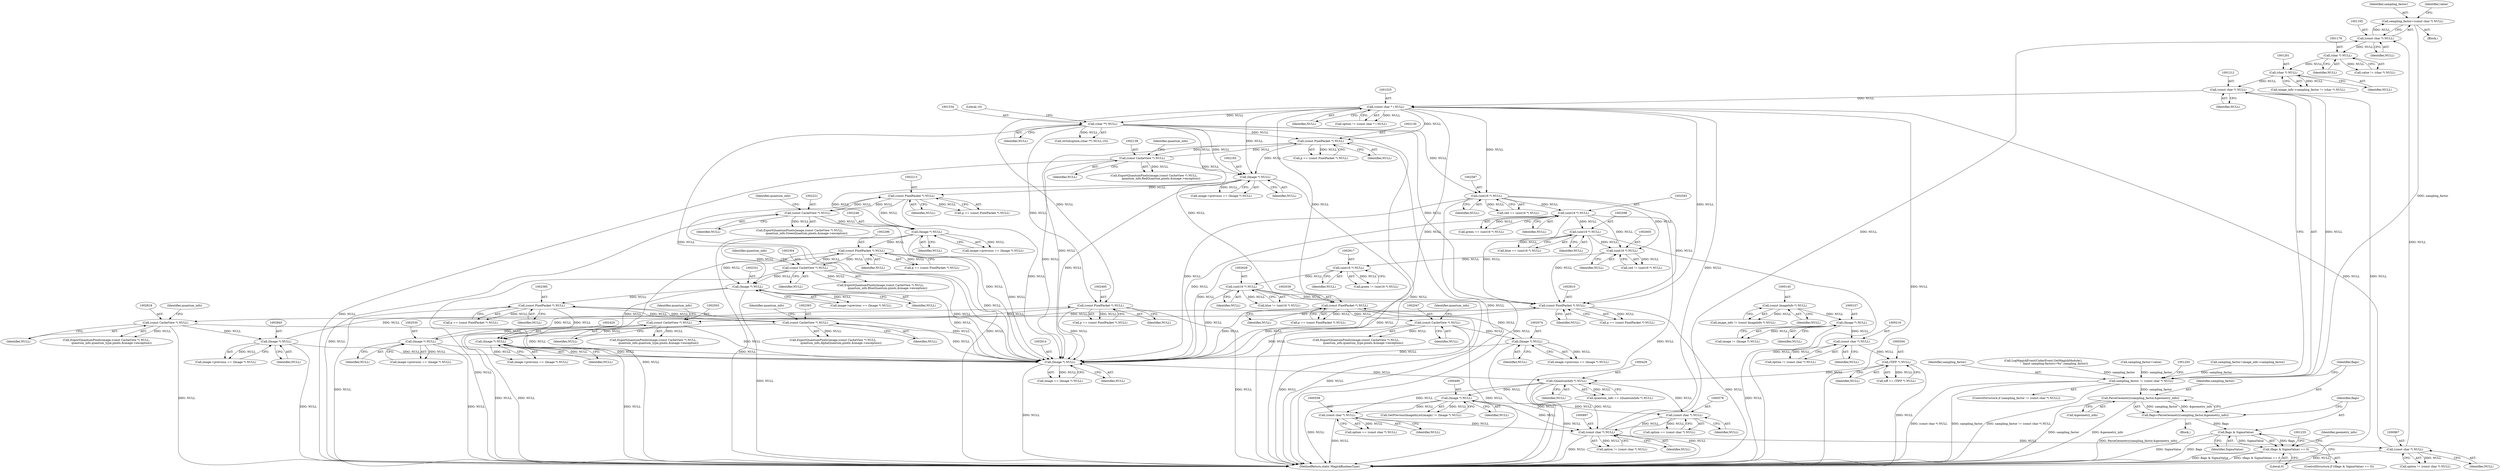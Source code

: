 digraph "0_ImageMagick6_3c53413eb544cc567309b4c86485eae43e956112@pointer" {
"1001162" [label="(Call,sampling_factor=(const char *) NULL)"];
"1001164" [label="(Call,(const char *) NULL)"];
"1000896" [label="(Call,(const char *) NULL)"];
"1000577" [label="(Call,(const char *) NULL)"];
"1000425" [label="(Call,(QuantumInfo *) NULL)"];
"1002913" [label="(Call,(Image *) NULL)"];
"1002628" [label="(Call,(uint16 *) NULL)"];
"1002616" [label="(Call,(uint16 *) NULL)"];
"1002604" [label="(Call,(uint16 *) NULL)"];
"1002597" [label="(Call,(uint16 *) NULL)"];
"1002592" [label="(Call,(uint16 *) NULL)"];
"1002586" [label="(Call,(uint16 *) NULL)"];
"1001533" [label="(Call,(char **) NULL)"];
"1001524" [label="(Call,(const char * ) NULL)"];
"1001211" [label="(Call,(const char *) NULL)"];
"1001200" [label="(Call,(char *) NULL)"];
"1001175" [label="(Call,(char *) NULL)"];
"1000966" [label="(Call,(const char *) NULL)"];
"1002494" [label="(Call,(const PixelPacket *) NULL)"];
"1002529" [label="(Call,(Image *) NULL)"];
"1002502" [label="(Call,(const CacheView *) NULL)"];
"1002220" [label="(Call,(const CacheView *) NULL)"];
"1002212" [label="(Call,(const PixelPacket *) NULL)"];
"1002164" [label="(Call,(Image *) NULL)"];
"1002129" [label="(Call,(const PixelPacket *) NULL)"];
"1002137" [label="(Call,(const CacheView *) NULL)"];
"1002046" [label="(Call,(const CacheView *) NULL)"];
"1002038" [label="(Call,(const PixelPacket *) NULL)"];
"1002073" [label="(Call,(Image *) NULL)"];
"1002295" [label="(Call,(const PixelPacket *) NULL)"];
"1002247" [label="(Call,(Image *) NULL)"];
"1002303" [label="(Call,(const CacheView *) NULL)"];
"1002419" [label="(Call,(Image *) NULL)"];
"1002384" [label="(Call,(const PixelPacket *) NULL)"];
"1002392" [label="(Call,(const CacheView *) NULL)"];
"1002330" [label="(Call,(Image *) NULL)"];
"1002809" [label="(Call,(const PixelPacket *) NULL)"];
"1002844" [label="(Call,(Image *) NULL)"];
"1002817" [label="(Call,(const CacheView *) NULL)"];
"1000303" [label="(Call,(TIFF *) NULL)"];
"1000215" [label="(Call,(const char *) NULL)"];
"1000156" [label="(Call,(Image *) NULL)"];
"1000144" [label="(Call,(const ImageInfo *) NULL)"];
"1000489" [label="(Call,(Image *) NULL)"];
"1000557" [label="(Call,(const char *) NULL)"];
"1001209" [label="(Call,sampling_factor != (const char *) NULL)"];
"1001217" [label="(Call,ParseGeometry(sampling_factor,&geometry_info))"];
"1001215" [label="(Call,flags=ParseGeometry(sampling_factor,&geometry_info))"];
"1001223" [label="(Call,flags & SigmaValue)"];
"1001222" [label="(Call,(flags & SigmaValue) == 0)"];
"1001229" [label="(Identifier,geometry_info)"];
"1001211" [label="(Call,(const char *) NULL)"];
"1000575" [label="(Call,option == (const char *) NULL)"];
"1002505" [label="(Identifier,quantum_info)"];
"1002504" [label="(Identifier,NULL)"];
"1002382" [label="(Call,p == (const PixelPacket *) NULL)"];
"1002332" [label="(Identifier,NULL)"];
"1002301" [label="(Call,ExportQuantumPixels(image,(const CacheView *) NULL,\n                quantum_info,BlueQuantum,pixels,&image->exception))"];
"1002049" [label="(Identifier,quantum_info)"];
"1000154" [label="(Call,image != (Image *) NULL)"];
"1002811" [label="(Identifier,NULL)"];
"1002131" [label="(Identifier,NULL)"];
"1000555" [label="(Call,option == (const char *) NULL)"];
"1002210" [label="(Call,p == (const PixelPacket *) NULL)"];
"1001225" [label="(Identifier,SigmaValue)"];
"1002330" [label="(Call,(Image *) NULL)"];
"1001208" [label="(ControlStructure,if (sampling_factor != (const char *) NULL))"];
"1001536" [label="(Literal,10)"];
"1002223" [label="(Identifier,quantum_info)"];
"1001226" [label="(Literal,0)"];
"1002807" [label="(Call,p == (const PixelPacket *) NULL)"];
"1000301" [label="(Call,tiff == (TIFF *) NULL)"];
"1000142" [label="(Call,image_info != (const ImageInfo *) NULL)"];
"1002525" [label="(Call,image->previous == (Image *) NULL)"];
"1002140" [label="(Identifier,quantum_info)"];
"1002948" [label="(MethodReturn,static MagickBooleanType)"];
"1002137" [label="(Call,(const CacheView *) NULL)"];
"1002584" [label="(Call,red == (uint16 *) NULL)"];
"1000486" [label="(Call,GetPreviousImageInList(image) != (Image *) NULL)"];
"1002384" [label="(Call,(const PixelPacket *) NULL)"];
"1002212" [label="(Call,(const PixelPacket *) NULL)"];
"1001163" [label="(Identifier,sampling_factor)"];
"1002595" [label="(Call,blue == (uint16 *) NULL)"];
"1002419" [label="(Call,(Image *) NULL)"];
"1001535" [label="(Identifier,NULL)"];
"1002249" [label="(Identifier,NULL)"];
"1000146" [label="(Identifier,NULL)"];
"1001202" [label="(Identifier,NULL)"];
"1002590" [label="(Call,green == (uint16 *) NULL)"];
"1001214" [label="(Block,)"];
"1002911" [label="(Call,image == (Image *) NULL)"];
"1001203" [label="(Call,sampling_factor=image_info->sampling_factor)"];
"1000305" [label="(Identifier,NULL)"];
"1002840" [label="(Call,image->previous == (Image *) NULL)"];
"1002492" [label="(Call,p == (const PixelPacket *) NULL)"];
"1000577" [label="(Call,(const char *) NULL)"];
"1000559" [label="(Identifier,NULL)"];
"1002809" [label="(Call,(const PixelPacket *) NULL)"];
"1002913" [label="(Call,(Image *) NULL)"];
"1002630" [label="(Identifier,NULL)"];
"1002390" [label="(Call,ExportQuantumPixels(image,(const CacheView *) NULL,\n                  quantum_info,AlphaQuantum,pixels,&image->exception))"];
"1001158" [label="(Block,)"];
"1002395" [label="(Identifier,quantum_info)"];
"1001210" [label="(Identifier,sampling_factor)"];
"1001524" [label="(Call,(const char * ) NULL)"];
"1000896" [label="(Call,(const char *) NULL)"];
"1001216" [label="(Identifier,flags)"];
"1002040" [label="(Identifier,NULL)"];
"1000968" [label="(Identifier,NULL)"];
"1001531" [label="(Call,strtol(option,(char **) NULL,10))"];
"1001173" [label="(Call,value != (char *) NULL)"];
"1000966" [label="(Call,(const char *) NULL)"];
"1002044" [label="(Call,ExportQuantumPixels(image,(const CacheView *) NULL,\n                quantum_info,quantum_type,pixels,&image->exception))"];
"1000213" [label="(Call,option != (const char *) NULL)"];
"1002592" [label="(Call,(uint16 *) NULL)"];
"1000898" [label="(Identifier,NULL)"];
"1001526" [label="(Identifier,NULL)"];
"1002220" [label="(Call,(const CacheView *) NULL)"];
"1002243" [label="(Call,image->previous == (Image *) NULL)"];
"1001533" [label="(Call,(char **) NULL)"];
"1002075" [label="(Identifier,NULL)"];
"1002303" [label="(Call,(const CacheView *) NULL)"];
"1002844" [label="(Call,(Image *) NULL)"];
"1002135" [label="(Call,ExportQuantumPixels(image,(const CacheView *) NULL,\n                quantum_info,RedQuantum,pixels,&image->exception))"];
"1001223" [label="(Call,flags & SigmaValue)"];
"1000158" [label="(Identifier,NULL)"];
"1002127" [label="(Call,p == (const PixelPacket *) NULL)"];
"1002616" [label="(Call,(uint16 *) NULL)"];
"1001190" [label="(Call,LogMagickEvent(CoderEvent,GetMagickModule(),\n                        \"  Input sampling-factors=%s\",sampling_factor))"];
"1002247" [label="(Call,(Image *) NULL)"];
"1002604" [label="(Call,(uint16 *) NULL)"];
"1002586" [label="(Call,(uint16 *) NULL)"];
"1002915" [label="(Identifier,NULL)"];
"1002073" [label="(Call,(Image *) NULL)"];
"1001219" [label="(Call,&geometry_info)"];
"1002421" [label="(Identifier,NULL)"];
"1002386" [label="(Identifier,NULL)"];
"1002626" [label="(Call,blue != (uint16 *) NULL)"];
"1001522" [label="(Call,option != (const char * ) NULL)"];
"1002531" [label="(Identifier,NULL)"];
"1000427" [label="(Identifier,NULL)"];
"1002500" [label="(Call,ExportQuantumPixels(image,(const CacheView *) NULL,\n            quantum_info,quantum_type,pixels,&image->exception))"];
"1002129" [label="(Call,(const PixelPacket *) NULL)"];
"1001168" [label="(Identifier,value)"];
"1002588" [label="(Identifier,NULL)"];
"1001218" [label="(Identifier,sampling_factor)"];
"1002139" [label="(Identifier,NULL)"];
"1002069" [label="(Call,image->previous == (Image *) NULL)"];
"1000894" [label="(Call,option != (const char *) NULL)"];
"1002502" [label="(Call,(const CacheView *) NULL)"];
"1000423" [label="(Call,quantum_info == (QuantumInfo *) NULL)"];
"1002494" [label="(Call,(const PixelPacket *) NULL)"];
"1001213" [label="(Identifier,NULL)"];
"1002306" [label="(Identifier,quantum_info)"];
"1002297" [label="(Identifier,NULL)"];
"1000425" [label="(Call,(QuantumInfo *) NULL)"];
"1002305" [label="(Identifier,NULL)"];
"1002618" [label="(Identifier,NULL)"];
"1002222" [label="(Identifier,NULL)"];
"1001200" [label="(Call,(char *) NULL)"];
"1002048" [label="(Identifier,NULL)"];
"1001166" [label="(Identifier,NULL)"];
"1002214" [label="(Identifier,NULL)"];
"1002820" [label="(Identifier,quantum_info)"];
"1002295" [label="(Call,(const PixelPacket *) NULL)"];
"1002164" [label="(Call,(Image *) NULL)"];
"1002415" [label="(Call,image->previous == (Image *) NULL)"];
"1000215" [label="(Call,(const char *) NULL)"];
"1002819" [label="(Identifier,NULL)"];
"1001224" [label="(Identifier,flags)"];
"1002529" [label="(Call,(Image *) NULL)"];
"1002160" [label="(Call,image->previous == (Image *) NULL)"];
"1000303" [label="(Call,(TIFF *) NULL)"];
"1002326" [label="(Call,image->previous == (Image *) NULL)"];
"1002599" [label="(Identifier,NULL)"];
"1002218" [label="(Call,ExportQuantumPixels(image,(const CacheView *) NULL,\n                quantum_info,GreenQuantum,pixels,&image->exception))"];
"1000217" [label="(Identifier,NULL)"];
"1002293" [label="(Call,p == (const PixelPacket *) NULL)"];
"1000579" [label="(Identifier,NULL)"];
"1001179" [label="(Call,sampling_factor=value)"];
"1001217" [label="(Call,ParseGeometry(sampling_factor,&geometry_info))"];
"1001196" [label="(Call,image_info->sampling_factor != (char *) NULL)"];
"1001164" [label="(Call,(const char *) NULL)"];
"1002594" [label="(Identifier,NULL)"];
"1002606" [label="(Identifier,NULL)"];
"1002815" [label="(Call,ExportQuantumPixels(image,(const CacheView *) NULL,\n            quantum_info,quantum_type,pixels,&image->exception))"];
"1001222" [label="(Call,(flags & SigmaValue) == 0)"];
"1002036" [label="(Call,p == (const PixelPacket *) NULL)"];
"1000156" [label="(Call,(Image *) NULL)"];
"1002614" [label="(Call,green != (uint16 *) NULL)"];
"1000491" [label="(Identifier,NULL)"];
"1001209" [label="(Call,sampling_factor != (const char *) NULL)"];
"1002846" [label="(Identifier,NULL)"];
"1001215" [label="(Call,flags=ParseGeometry(sampling_factor,&geometry_info))"];
"1000557" [label="(Call,(const char *) NULL)"];
"1002817" [label="(Call,(const CacheView *) NULL)"];
"1001177" [label="(Identifier,NULL)"];
"1002628" [label="(Call,(uint16 *) NULL)"];
"1002496" [label="(Identifier,NULL)"];
"1002166" [label="(Identifier,NULL)"];
"1002038" [label="(Call,(const PixelPacket *) NULL)"];
"1002394" [label="(Identifier,NULL)"];
"1002392" [label="(Call,(const CacheView *) NULL)"];
"1002597" [label="(Call,(uint16 *) NULL)"];
"1000144" [label="(Call,(const ImageInfo *) NULL)"];
"1001221" [label="(ControlStructure,if ((flags & SigmaValue) == 0))"];
"1001162" [label="(Call,sampling_factor=(const char *) NULL)"];
"1001175" [label="(Call,(char *) NULL)"];
"1002046" [label="(Call,(const CacheView *) NULL)"];
"1000489" [label="(Call,(Image *) NULL)"];
"1000964" [label="(Call,option != (const char *) NULL)"];
"1002602" [label="(Call,red != (uint16 *) NULL)"];
"1001162" -> "1001158"  [label="AST: "];
"1001162" -> "1001164"  [label="CFG: "];
"1001163" -> "1001162"  [label="AST: "];
"1001164" -> "1001162"  [label="AST: "];
"1001168" -> "1001162"  [label="CFG: "];
"1001164" -> "1001162"  [label="DDG: NULL"];
"1001162" -> "1001209"  [label="DDG: sampling_factor"];
"1001164" -> "1001166"  [label="CFG: "];
"1001165" -> "1001164"  [label="AST: "];
"1001166" -> "1001164"  [label="AST: "];
"1000896" -> "1001164"  [label="DDG: NULL"];
"1000966" -> "1001164"  [label="DDG: NULL"];
"1001164" -> "1001175"  [label="DDG: NULL"];
"1000896" -> "1000894"  [label="AST: "];
"1000896" -> "1000898"  [label="CFG: "];
"1000897" -> "1000896"  [label="AST: "];
"1000898" -> "1000896"  [label="AST: "];
"1000894" -> "1000896"  [label="CFG: "];
"1000896" -> "1002948"  [label="DDG: NULL"];
"1000896" -> "1000894"  [label="DDG: NULL"];
"1000577" -> "1000896"  [label="DDG: NULL"];
"1000425" -> "1000896"  [label="DDG: NULL"];
"1000489" -> "1000896"  [label="DDG: NULL"];
"1000557" -> "1000896"  [label="DDG: NULL"];
"1000896" -> "1000966"  [label="DDG: NULL"];
"1000896" -> "1001524"  [label="DDG: NULL"];
"1000577" -> "1000575"  [label="AST: "];
"1000577" -> "1000579"  [label="CFG: "];
"1000578" -> "1000577"  [label="AST: "];
"1000579" -> "1000577"  [label="AST: "];
"1000575" -> "1000577"  [label="CFG: "];
"1000577" -> "1002948"  [label="DDG: NULL"];
"1000577" -> "1000575"  [label="DDG: NULL"];
"1000425" -> "1000577"  [label="DDG: NULL"];
"1000489" -> "1000577"  [label="DDG: NULL"];
"1000425" -> "1000423"  [label="AST: "];
"1000425" -> "1000427"  [label="CFG: "];
"1000426" -> "1000425"  [label="AST: "];
"1000427" -> "1000425"  [label="AST: "];
"1000423" -> "1000425"  [label="CFG: "];
"1000425" -> "1002948"  [label="DDG: NULL"];
"1000425" -> "1000423"  [label="DDG: NULL"];
"1002913" -> "1000425"  [label="DDG: NULL"];
"1000303" -> "1000425"  [label="DDG: NULL"];
"1000425" -> "1000489"  [label="DDG: NULL"];
"1000425" -> "1000557"  [label="DDG: NULL"];
"1002913" -> "1002911"  [label="AST: "];
"1002913" -> "1002915"  [label="CFG: "];
"1002914" -> "1002913"  [label="AST: "];
"1002915" -> "1002913"  [label="AST: "];
"1002911" -> "1002913"  [label="CFG: "];
"1002913" -> "1002948"  [label="DDG: NULL"];
"1002913" -> "1002911"  [label="DDG: NULL"];
"1002628" -> "1002913"  [label="DDG: NULL"];
"1002494" -> "1002913"  [label="DDG: NULL"];
"1001533" -> "1002913"  [label="DDG: NULL"];
"1002220" -> "1002913"  [label="DDG: NULL"];
"1002129" -> "1002913"  [label="DDG: NULL"];
"1002046" -> "1002913"  [label="DDG: NULL"];
"1002295" -> "1002913"  [label="DDG: NULL"];
"1002597" -> "1002913"  [label="DDG: NULL"];
"1001524" -> "1002913"  [label="DDG: NULL"];
"1002247" -> "1002913"  [label="DDG: NULL"];
"1002137" -> "1002913"  [label="DDG: NULL"];
"1002164" -> "1002913"  [label="DDG: NULL"];
"1002303" -> "1002913"  [label="DDG: NULL"];
"1002592" -> "1002913"  [label="DDG: NULL"];
"1002502" -> "1002913"  [label="DDG: NULL"];
"1002419" -> "1002913"  [label="DDG: NULL"];
"1002384" -> "1002913"  [label="DDG: NULL"];
"1002212" -> "1002913"  [label="DDG: NULL"];
"1002586" -> "1002913"  [label="DDG: NULL"];
"1002392" -> "1002913"  [label="DDG: NULL"];
"1002073" -> "1002913"  [label="DDG: NULL"];
"1002809" -> "1002913"  [label="DDG: NULL"];
"1002817" -> "1002913"  [label="DDG: NULL"];
"1002529" -> "1002913"  [label="DDG: NULL"];
"1002330" -> "1002913"  [label="DDG: NULL"];
"1002038" -> "1002913"  [label="DDG: NULL"];
"1002844" -> "1002913"  [label="DDG: NULL"];
"1002628" -> "1002626"  [label="AST: "];
"1002628" -> "1002630"  [label="CFG: "];
"1002629" -> "1002628"  [label="AST: "];
"1002630" -> "1002628"  [label="AST: "];
"1002626" -> "1002628"  [label="CFG: "];
"1002628" -> "1002948"  [label="DDG: NULL"];
"1002628" -> "1002626"  [label="DDG: NULL"];
"1002616" -> "1002628"  [label="DDG: NULL"];
"1002628" -> "1002809"  [label="DDG: NULL"];
"1002616" -> "1002614"  [label="AST: "];
"1002616" -> "1002618"  [label="CFG: "];
"1002617" -> "1002616"  [label="AST: "];
"1002618" -> "1002616"  [label="AST: "];
"1002614" -> "1002616"  [label="CFG: "];
"1002616" -> "1002614"  [label="DDG: NULL"];
"1002604" -> "1002616"  [label="DDG: NULL"];
"1002604" -> "1002602"  [label="AST: "];
"1002604" -> "1002606"  [label="CFG: "];
"1002605" -> "1002604"  [label="AST: "];
"1002606" -> "1002604"  [label="AST: "];
"1002602" -> "1002604"  [label="CFG: "];
"1002604" -> "1002602"  [label="DDG: NULL"];
"1002597" -> "1002604"  [label="DDG: NULL"];
"1002586" -> "1002604"  [label="DDG: NULL"];
"1002592" -> "1002604"  [label="DDG: NULL"];
"1002597" -> "1002595"  [label="AST: "];
"1002597" -> "1002599"  [label="CFG: "];
"1002598" -> "1002597"  [label="AST: "];
"1002599" -> "1002597"  [label="AST: "];
"1002595" -> "1002597"  [label="CFG: "];
"1002597" -> "1002948"  [label="DDG: NULL"];
"1002597" -> "1002595"  [label="DDG: NULL"];
"1002592" -> "1002597"  [label="DDG: NULL"];
"1002597" -> "1002809"  [label="DDG: NULL"];
"1002592" -> "1002590"  [label="AST: "];
"1002592" -> "1002594"  [label="CFG: "];
"1002593" -> "1002592"  [label="AST: "];
"1002594" -> "1002592"  [label="AST: "];
"1002590" -> "1002592"  [label="CFG: "];
"1002592" -> "1002948"  [label="DDG: NULL"];
"1002592" -> "1002590"  [label="DDG: NULL"];
"1002586" -> "1002592"  [label="DDG: NULL"];
"1002592" -> "1002809"  [label="DDG: NULL"];
"1002586" -> "1002584"  [label="AST: "];
"1002586" -> "1002588"  [label="CFG: "];
"1002587" -> "1002586"  [label="AST: "];
"1002588" -> "1002586"  [label="AST: "];
"1002584" -> "1002586"  [label="CFG: "];
"1002586" -> "1002948"  [label="DDG: NULL"];
"1002586" -> "1002584"  [label="DDG: NULL"];
"1001533" -> "1002586"  [label="DDG: NULL"];
"1001524" -> "1002586"  [label="DDG: NULL"];
"1002586" -> "1002809"  [label="DDG: NULL"];
"1001533" -> "1001531"  [label="AST: "];
"1001533" -> "1001535"  [label="CFG: "];
"1001534" -> "1001533"  [label="AST: "];
"1001535" -> "1001533"  [label="AST: "];
"1001536" -> "1001533"  [label="CFG: "];
"1001533" -> "1002948"  [label="DDG: NULL"];
"1001533" -> "1001531"  [label="DDG: NULL"];
"1001524" -> "1001533"  [label="DDG: NULL"];
"1001533" -> "1002038"  [label="DDG: NULL"];
"1001533" -> "1002129"  [label="DDG: NULL"];
"1001533" -> "1002164"  [label="DDG: NULL"];
"1001533" -> "1002494"  [label="DDG: NULL"];
"1001533" -> "1002809"  [label="DDG: NULL"];
"1001524" -> "1001522"  [label="AST: "];
"1001524" -> "1001526"  [label="CFG: "];
"1001525" -> "1001524"  [label="AST: "];
"1001526" -> "1001524"  [label="AST: "];
"1001522" -> "1001524"  [label="CFG: "];
"1001524" -> "1002948"  [label="DDG: NULL"];
"1001524" -> "1001522"  [label="DDG: NULL"];
"1001211" -> "1001524"  [label="DDG: NULL"];
"1000966" -> "1001524"  [label="DDG: NULL"];
"1001524" -> "1002038"  [label="DDG: NULL"];
"1001524" -> "1002129"  [label="DDG: NULL"];
"1001524" -> "1002164"  [label="DDG: NULL"];
"1001524" -> "1002494"  [label="DDG: NULL"];
"1001524" -> "1002809"  [label="DDG: NULL"];
"1001211" -> "1001209"  [label="AST: "];
"1001211" -> "1001213"  [label="CFG: "];
"1001212" -> "1001211"  [label="AST: "];
"1001213" -> "1001211"  [label="AST: "];
"1001209" -> "1001211"  [label="CFG: "];
"1001211" -> "1002948"  [label="DDG: NULL"];
"1001211" -> "1001209"  [label="DDG: NULL"];
"1001200" -> "1001211"  [label="DDG: NULL"];
"1001200" -> "1001196"  [label="AST: "];
"1001200" -> "1001202"  [label="CFG: "];
"1001201" -> "1001200"  [label="AST: "];
"1001202" -> "1001200"  [label="AST: "];
"1001196" -> "1001200"  [label="CFG: "];
"1001200" -> "1001196"  [label="DDG: NULL"];
"1001175" -> "1001200"  [label="DDG: NULL"];
"1001175" -> "1001173"  [label="AST: "];
"1001175" -> "1001177"  [label="CFG: "];
"1001176" -> "1001175"  [label="AST: "];
"1001177" -> "1001175"  [label="AST: "];
"1001173" -> "1001175"  [label="CFG: "];
"1001175" -> "1001173"  [label="DDG: NULL"];
"1000966" -> "1000964"  [label="AST: "];
"1000966" -> "1000968"  [label="CFG: "];
"1000967" -> "1000966"  [label="AST: "];
"1000968" -> "1000966"  [label="AST: "];
"1000964" -> "1000966"  [label="CFG: "];
"1000966" -> "1002948"  [label="DDG: NULL"];
"1000966" -> "1000964"  [label="DDG: NULL"];
"1002494" -> "1002492"  [label="AST: "];
"1002494" -> "1002496"  [label="CFG: "];
"1002495" -> "1002494"  [label="AST: "];
"1002496" -> "1002494"  [label="AST: "];
"1002492" -> "1002494"  [label="CFG: "];
"1002494" -> "1002948"  [label="DDG: NULL"];
"1002494" -> "1002492"  [label="DDG: NULL"];
"1002529" -> "1002494"  [label="DDG: NULL"];
"1002494" -> "1002502"  [label="DDG: NULL"];
"1002529" -> "1002525"  [label="AST: "];
"1002529" -> "1002531"  [label="CFG: "];
"1002530" -> "1002529"  [label="AST: "];
"1002531" -> "1002529"  [label="AST: "];
"1002525" -> "1002529"  [label="CFG: "];
"1002529" -> "1002948"  [label="DDG: NULL"];
"1002529" -> "1002525"  [label="DDG: NULL"];
"1002502" -> "1002529"  [label="DDG: NULL"];
"1002502" -> "1002500"  [label="AST: "];
"1002502" -> "1002504"  [label="CFG: "];
"1002503" -> "1002502"  [label="AST: "];
"1002504" -> "1002502"  [label="AST: "];
"1002505" -> "1002502"  [label="CFG: "];
"1002502" -> "1002948"  [label="DDG: NULL"];
"1002502" -> "1002500"  [label="DDG: NULL"];
"1002220" -> "1002218"  [label="AST: "];
"1002220" -> "1002222"  [label="CFG: "];
"1002221" -> "1002220"  [label="AST: "];
"1002222" -> "1002220"  [label="AST: "];
"1002223" -> "1002220"  [label="CFG: "];
"1002220" -> "1002948"  [label="DDG: NULL"];
"1002220" -> "1002212"  [label="DDG: NULL"];
"1002220" -> "1002218"  [label="DDG: NULL"];
"1002212" -> "1002220"  [label="DDG: NULL"];
"1002220" -> "1002247"  [label="DDG: NULL"];
"1002212" -> "1002210"  [label="AST: "];
"1002212" -> "1002214"  [label="CFG: "];
"1002213" -> "1002212"  [label="AST: "];
"1002214" -> "1002212"  [label="AST: "];
"1002210" -> "1002212"  [label="CFG: "];
"1002212" -> "1002948"  [label="DDG: NULL"];
"1002212" -> "1002210"  [label="DDG: NULL"];
"1002164" -> "1002212"  [label="DDG: NULL"];
"1002212" -> "1002247"  [label="DDG: NULL"];
"1002164" -> "1002160"  [label="AST: "];
"1002164" -> "1002166"  [label="CFG: "];
"1002165" -> "1002164"  [label="AST: "];
"1002166" -> "1002164"  [label="AST: "];
"1002160" -> "1002164"  [label="CFG: "];
"1002164" -> "1002948"  [label="DDG: NULL"];
"1002164" -> "1002160"  [label="DDG: NULL"];
"1002129" -> "1002164"  [label="DDG: NULL"];
"1002137" -> "1002164"  [label="DDG: NULL"];
"1002164" -> "1002247"  [label="DDG: NULL"];
"1002129" -> "1002127"  [label="AST: "];
"1002129" -> "1002131"  [label="CFG: "];
"1002130" -> "1002129"  [label="AST: "];
"1002131" -> "1002129"  [label="AST: "];
"1002127" -> "1002129"  [label="CFG: "];
"1002129" -> "1002948"  [label="DDG: NULL"];
"1002129" -> "1002127"  [label="DDG: NULL"];
"1002137" -> "1002129"  [label="DDG: NULL"];
"1002129" -> "1002137"  [label="DDG: NULL"];
"1002137" -> "1002135"  [label="AST: "];
"1002137" -> "1002139"  [label="CFG: "];
"1002138" -> "1002137"  [label="AST: "];
"1002139" -> "1002137"  [label="AST: "];
"1002140" -> "1002137"  [label="CFG: "];
"1002137" -> "1002948"  [label="DDG: NULL"];
"1002137" -> "1002135"  [label="DDG: NULL"];
"1002046" -> "1002044"  [label="AST: "];
"1002046" -> "1002048"  [label="CFG: "];
"1002047" -> "1002046"  [label="AST: "];
"1002048" -> "1002046"  [label="AST: "];
"1002049" -> "1002046"  [label="CFG: "];
"1002046" -> "1002948"  [label="DDG: NULL"];
"1002046" -> "1002044"  [label="DDG: NULL"];
"1002038" -> "1002046"  [label="DDG: NULL"];
"1002046" -> "1002073"  [label="DDG: NULL"];
"1002038" -> "1002036"  [label="AST: "];
"1002038" -> "1002040"  [label="CFG: "];
"1002039" -> "1002038"  [label="AST: "];
"1002040" -> "1002038"  [label="AST: "];
"1002036" -> "1002038"  [label="CFG: "];
"1002038" -> "1002948"  [label="DDG: NULL"];
"1002038" -> "1002036"  [label="DDG: NULL"];
"1002073" -> "1002038"  [label="DDG: NULL"];
"1002073" -> "1002069"  [label="AST: "];
"1002073" -> "1002075"  [label="CFG: "];
"1002074" -> "1002073"  [label="AST: "];
"1002075" -> "1002073"  [label="AST: "];
"1002069" -> "1002073"  [label="CFG: "];
"1002073" -> "1002948"  [label="DDG: NULL"];
"1002073" -> "1002069"  [label="DDG: NULL"];
"1002295" -> "1002293"  [label="AST: "];
"1002295" -> "1002297"  [label="CFG: "];
"1002296" -> "1002295"  [label="AST: "];
"1002297" -> "1002295"  [label="AST: "];
"1002293" -> "1002295"  [label="CFG: "];
"1002295" -> "1002948"  [label="DDG: NULL"];
"1002295" -> "1002293"  [label="DDG: NULL"];
"1002247" -> "1002295"  [label="DDG: NULL"];
"1002303" -> "1002295"  [label="DDG: NULL"];
"1002295" -> "1002303"  [label="DDG: NULL"];
"1002295" -> "1002330"  [label="DDG: NULL"];
"1002247" -> "1002243"  [label="AST: "];
"1002247" -> "1002249"  [label="CFG: "];
"1002248" -> "1002247"  [label="AST: "];
"1002249" -> "1002247"  [label="AST: "];
"1002243" -> "1002247"  [label="CFG: "];
"1002247" -> "1002948"  [label="DDG: NULL"];
"1002247" -> "1002243"  [label="DDG: NULL"];
"1002247" -> "1002330"  [label="DDG: NULL"];
"1002303" -> "1002301"  [label="AST: "];
"1002303" -> "1002305"  [label="CFG: "];
"1002304" -> "1002303"  [label="AST: "];
"1002305" -> "1002303"  [label="AST: "];
"1002306" -> "1002303"  [label="CFG: "];
"1002303" -> "1002948"  [label="DDG: NULL"];
"1002303" -> "1002301"  [label="DDG: NULL"];
"1002303" -> "1002330"  [label="DDG: NULL"];
"1002419" -> "1002415"  [label="AST: "];
"1002419" -> "1002421"  [label="CFG: "];
"1002420" -> "1002419"  [label="AST: "];
"1002421" -> "1002419"  [label="AST: "];
"1002415" -> "1002419"  [label="CFG: "];
"1002419" -> "1002948"  [label="DDG: NULL"];
"1002419" -> "1002415"  [label="DDG: NULL"];
"1002384" -> "1002419"  [label="DDG: NULL"];
"1002392" -> "1002419"  [label="DDG: NULL"];
"1002330" -> "1002419"  [label="DDG: NULL"];
"1002384" -> "1002382"  [label="AST: "];
"1002384" -> "1002386"  [label="CFG: "];
"1002385" -> "1002384"  [label="AST: "];
"1002386" -> "1002384"  [label="AST: "];
"1002382" -> "1002384"  [label="CFG: "];
"1002384" -> "1002948"  [label="DDG: NULL"];
"1002384" -> "1002382"  [label="DDG: NULL"];
"1002392" -> "1002384"  [label="DDG: NULL"];
"1002330" -> "1002384"  [label="DDG: NULL"];
"1002384" -> "1002392"  [label="DDG: NULL"];
"1002392" -> "1002390"  [label="AST: "];
"1002392" -> "1002394"  [label="CFG: "];
"1002393" -> "1002392"  [label="AST: "];
"1002394" -> "1002392"  [label="AST: "];
"1002395" -> "1002392"  [label="CFG: "];
"1002392" -> "1002948"  [label="DDG: NULL"];
"1002392" -> "1002390"  [label="DDG: NULL"];
"1002330" -> "1002326"  [label="AST: "];
"1002330" -> "1002332"  [label="CFG: "];
"1002331" -> "1002330"  [label="AST: "];
"1002332" -> "1002330"  [label="AST: "];
"1002326" -> "1002330"  [label="CFG: "];
"1002330" -> "1002948"  [label="DDG: NULL"];
"1002330" -> "1002326"  [label="DDG: NULL"];
"1002809" -> "1002807"  [label="AST: "];
"1002809" -> "1002811"  [label="CFG: "];
"1002810" -> "1002809"  [label="AST: "];
"1002811" -> "1002809"  [label="AST: "];
"1002807" -> "1002809"  [label="CFG: "];
"1002809" -> "1002948"  [label="DDG: NULL"];
"1002809" -> "1002807"  [label="DDG: NULL"];
"1002844" -> "1002809"  [label="DDG: NULL"];
"1002809" -> "1002817"  [label="DDG: NULL"];
"1002844" -> "1002840"  [label="AST: "];
"1002844" -> "1002846"  [label="CFG: "];
"1002845" -> "1002844"  [label="AST: "];
"1002846" -> "1002844"  [label="AST: "];
"1002840" -> "1002844"  [label="CFG: "];
"1002844" -> "1002948"  [label="DDG: NULL"];
"1002844" -> "1002840"  [label="DDG: NULL"];
"1002817" -> "1002844"  [label="DDG: NULL"];
"1002817" -> "1002815"  [label="AST: "];
"1002817" -> "1002819"  [label="CFG: "];
"1002818" -> "1002817"  [label="AST: "];
"1002819" -> "1002817"  [label="AST: "];
"1002820" -> "1002817"  [label="CFG: "];
"1002817" -> "1002948"  [label="DDG: NULL"];
"1002817" -> "1002815"  [label="DDG: NULL"];
"1000303" -> "1000301"  [label="AST: "];
"1000303" -> "1000305"  [label="CFG: "];
"1000304" -> "1000303"  [label="AST: "];
"1000305" -> "1000303"  [label="AST: "];
"1000301" -> "1000303"  [label="CFG: "];
"1000303" -> "1002948"  [label="DDG: NULL"];
"1000303" -> "1000301"  [label="DDG: NULL"];
"1000215" -> "1000303"  [label="DDG: NULL"];
"1000215" -> "1000213"  [label="AST: "];
"1000215" -> "1000217"  [label="CFG: "];
"1000216" -> "1000215"  [label="AST: "];
"1000217" -> "1000215"  [label="AST: "];
"1000213" -> "1000215"  [label="CFG: "];
"1000215" -> "1000213"  [label="DDG: NULL"];
"1000156" -> "1000215"  [label="DDG: NULL"];
"1000156" -> "1000154"  [label="AST: "];
"1000156" -> "1000158"  [label="CFG: "];
"1000157" -> "1000156"  [label="AST: "];
"1000158" -> "1000156"  [label="AST: "];
"1000154" -> "1000156"  [label="CFG: "];
"1000156" -> "1002948"  [label="DDG: NULL"];
"1000156" -> "1000154"  [label="DDG: NULL"];
"1000144" -> "1000156"  [label="DDG: NULL"];
"1000144" -> "1000142"  [label="AST: "];
"1000144" -> "1000146"  [label="CFG: "];
"1000145" -> "1000144"  [label="AST: "];
"1000146" -> "1000144"  [label="AST: "];
"1000142" -> "1000144"  [label="CFG: "];
"1000144" -> "1000142"  [label="DDG: NULL"];
"1000489" -> "1000486"  [label="AST: "];
"1000489" -> "1000491"  [label="CFG: "];
"1000490" -> "1000489"  [label="AST: "];
"1000491" -> "1000489"  [label="AST: "];
"1000486" -> "1000489"  [label="CFG: "];
"1000489" -> "1002948"  [label="DDG: NULL"];
"1000489" -> "1000486"  [label="DDG: NULL"];
"1000489" -> "1000557"  [label="DDG: NULL"];
"1000557" -> "1000555"  [label="AST: "];
"1000557" -> "1000559"  [label="CFG: "];
"1000558" -> "1000557"  [label="AST: "];
"1000559" -> "1000557"  [label="AST: "];
"1000555" -> "1000557"  [label="CFG: "];
"1000557" -> "1002948"  [label="DDG: NULL"];
"1000557" -> "1000555"  [label="DDG: NULL"];
"1001209" -> "1001208"  [label="AST: "];
"1001210" -> "1001209"  [label="AST: "];
"1001216" -> "1001209"  [label="CFG: "];
"1001250" -> "1001209"  [label="CFG: "];
"1001209" -> "1002948"  [label="DDG: sampling_factor != (const char *) NULL"];
"1001209" -> "1002948"  [label="DDG: (const char *) NULL"];
"1001209" -> "1002948"  [label="DDG: sampling_factor"];
"1001179" -> "1001209"  [label="DDG: sampling_factor"];
"1001203" -> "1001209"  [label="DDG: sampling_factor"];
"1001190" -> "1001209"  [label="DDG: sampling_factor"];
"1001209" -> "1001217"  [label="DDG: sampling_factor"];
"1001217" -> "1001215"  [label="AST: "];
"1001217" -> "1001219"  [label="CFG: "];
"1001218" -> "1001217"  [label="AST: "];
"1001219" -> "1001217"  [label="AST: "];
"1001215" -> "1001217"  [label="CFG: "];
"1001217" -> "1002948"  [label="DDG: sampling_factor"];
"1001217" -> "1002948"  [label="DDG: &geometry_info"];
"1001217" -> "1001215"  [label="DDG: sampling_factor"];
"1001217" -> "1001215"  [label="DDG: &geometry_info"];
"1001215" -> "1001214"  [label="AST: "];
"1001216" -> "1001215"  [label="AST: "];
"1001224" -> "1001215"  [label="CFG: "];
"1001215" -> "1002948"  [label="DDG: ParseGeometry(sampling_factor,&geometry_info)"];
"1001215" -> "1001223"  [label="DDG: flags"];
"1001223" -> "1001222"  [label="AST: "];
"1001223" -> "1001225"  [label="CFG: "];
"1001224" -> "1001223"  [label="AST: "];
"1001225" -> "1001223"  [label="AST: "];
"1001226" -> "1001223"  [label="CFG: "];
"1001223" -> "1002948"  [label="DDG: SigmaValue"];
"1001223" -> "1002948"  [label="DDG: flags"];
"1001223" -> "1001222"  [label="DDG: flags"];
"1001223" -> "1001222"  [label="DDG: SigmaValue"];
"1001222" -> "1001221"  [label="AST: "];
"1001222" -> "1001226"  [label="CFG: "];
"1001226" -> "1001222"  [label="AST: "];
"1001229" -> "1001222"  [label="CFG: "];
"1001235" -> "1001222"  [label="CFG: "];
"1001222" -> "1002948"  [label="DDG: flags & SigmaValue"];
"1001222" -> "1002948"  [label="DDG: (flags & SigmaValue) == 0"];
}
